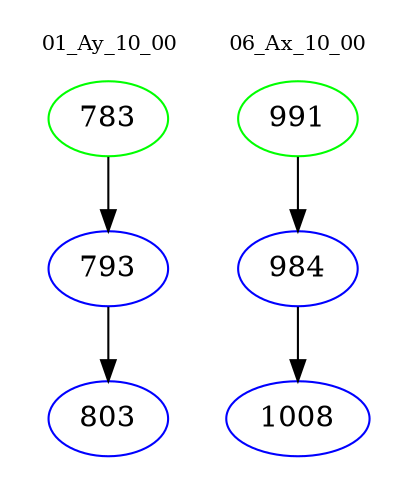 digraph{
subgraph cluster_0 {
color = white
label = "01_Ay_10_00";
fontsize=10;
T0_783 [label="783", color="green"]
T0_783 -> T0_793 [color="black"]
T0_793 [label="793", color="blue"]
T0_793 -> T0_803 [color="black"]
T0_803 [label="803", color="blue"]
}
subgraph cluster_1 {
color = white
label = "06_Ax_10_00";
fontsize=10;
T1_991 [label="991", color="green"]
T1_991 -> T1_984 [color="black"]
T1_984 [label="984", color="blue"]
T1_984 -> T1_1008 [color="black"]
T1_1008 [label="1008", color="blue"]
}
}
